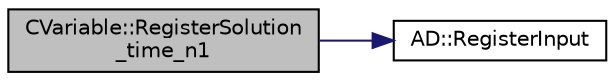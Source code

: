 digraph "CVariable::RegisterSolution_time_n1"
{
  edge [fontname="Helvetica",fontsize="10",labelfontname="Helvetica",labelfontsize="10"];
  node [fontname="Helvetica",fontsize="10",shape=record];
  rankdir="LR";
  Node4022 [label="CVariable::RegisterSolution\l_time_n1",height=0.2,width=0.4,color="black", fillcolor="grey75", style="filled", fontcolor="black"];
  Node4022 -> Node4023 [color="midnightblue",fontsize="10",style="solid",fontname="Helvetica"];
  Node4023 [label="AD::RegisterInput",height=0.2,width=0.4,color="black", fillcolor="white", style="filled",URL="$namespace_a_d.html#a05310227c195f7e83d394ce9cae8b73e",tooltip="Registers the variable as an input and saves internal data (indices). I.e. as a leaf of the computati..."];
}
